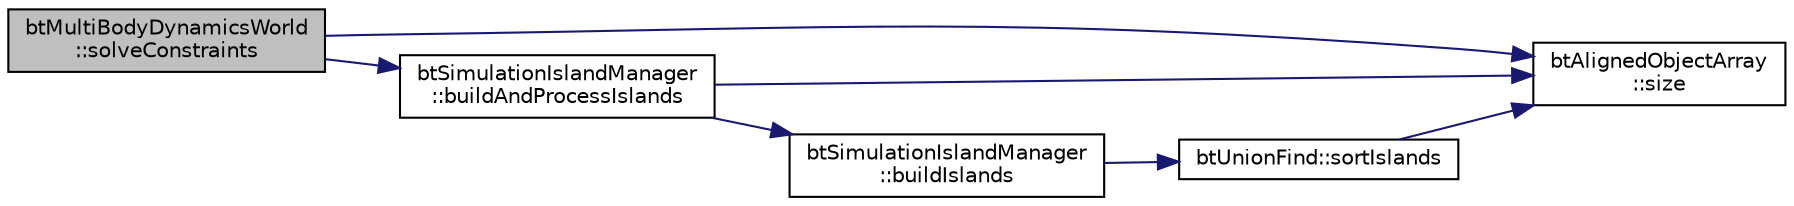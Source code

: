 digraph "btMultiBodyDynamicsWorld::solveConstraints"
{
  edge [fontname="Helvetica",fontsize="10",labelfontname="Helvetica",labelfontsize="10"];
  node [fontname="Helvetica",fontsize="10",shape=record];
  rankdir="LR";
  Node1 [label="btMultiBodyDynamicsWorld\l::solveConstraints",height=0.2,width=0.4,color="black", fillcolor="grey75", style="filled", fontcolor="black"];
  Node1 -> Node2 [color="midnightblue",fontsize="10",style="solid",fontname="Helvetica"];
  Node2 [label="btAlignedObjectArray\l::size",height=0.2,width=0.4,color="black", fillcolor="white", style="filled",URL="$classbt_aligned_object_array.html#a6bdd14c7599ecb95e8d83dd5a715f9b7",tooltip="return the number of elements in the array "];
  Node1 -> Node3 [color="midnightblue",fontsize="10",style="solid",fontname="Helvetica"];
  Node3 [label="btSimulationIslandManager\l::buildAndProcessIslands",height=0.2,width=0.4,color="black", fillcolor="white", style="filled",URL="$classbt_simulation_island_manager.html#ab0f52dc46bc01c6754f4cb32ba26c99a"];
  Node3 -> Node4 [color="midnightblue",fontsize="10",style="solid",fontname="Helvetica"];
  Node4 [label="btSimulationIslandManager\l::buildIslands",height=0.2,width=0.4,color="black", fillcolor="white", style="filled",URL="$classbt_simulation_island_manager.html#aea0b5869eca2d034ac9c643e149a5e01"];
  Node4 -> Node5 [color="midnightblue",fontsize="10",style="solid",fontname="Helvetica"];
  Node5 [label="btUnionFind::sortIslands",height=0.2,width=0.4,color="black", fillcolor="white", style="filled",URL="$classbt_union_find.html#a8bf4647f84d20b033e0d0a7188f3b798"];
  Node5 -> Node2 [color="midnightblue",fontsize="10",style="solid",fontname="Helvetica"];
  Node3 -> Node2 [color="midnightblue",fontsize="10",style="solid",fontname="Helvetica"];
}
